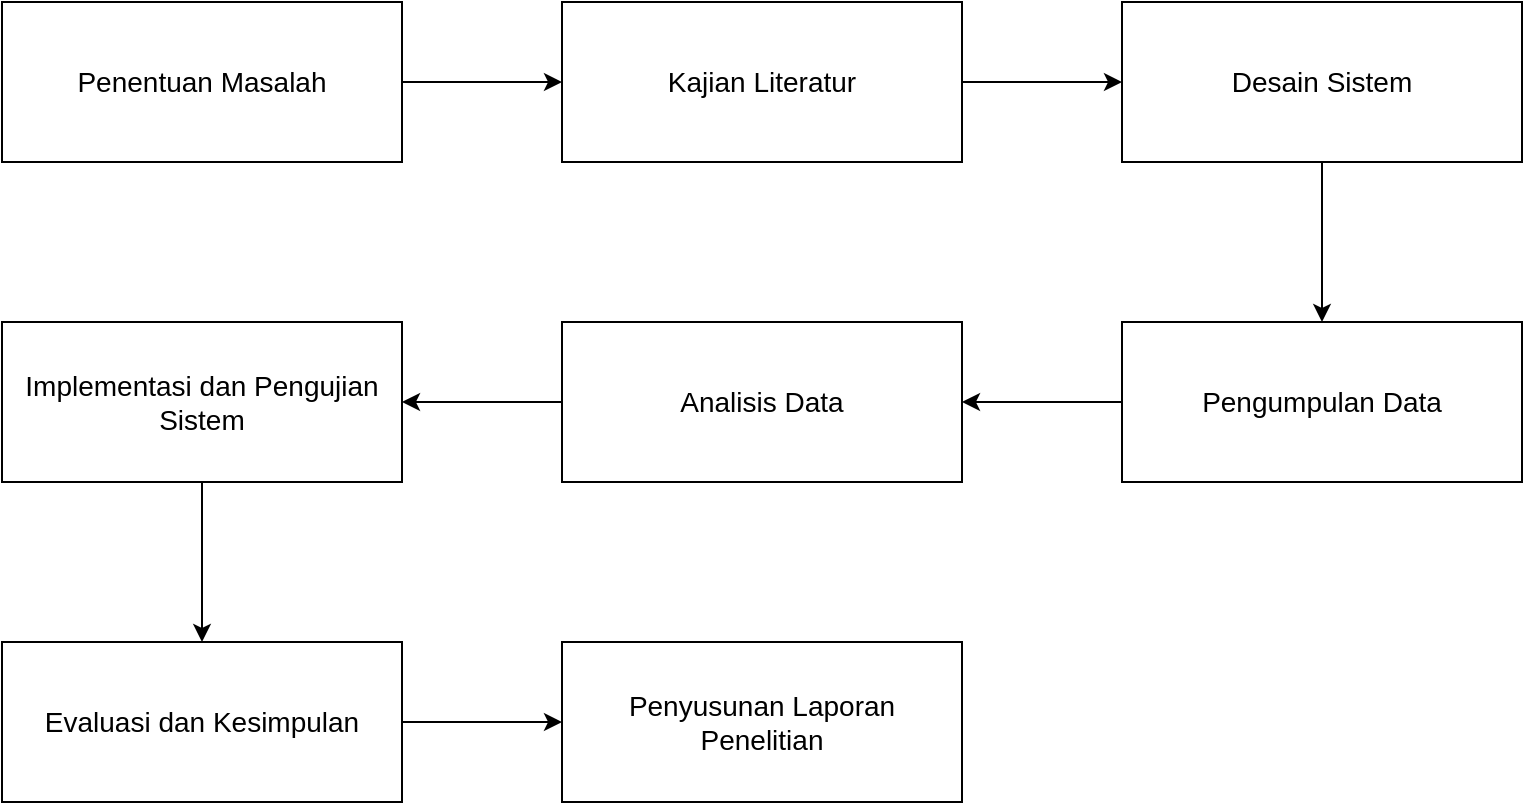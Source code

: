 <mxfile version="21.3.2" type="github" pages="2">
  <diagram name="Page-1" id="cUPxDQDcQTnUeFYrYolD">
    <mxGraphModel dx="1050" dy="483" grid="0" gridSize="10" guides="1" tooltips="1" connect="1" arrows="1" fold="1" page="1" pageScale="1" pageWidth="850" pageHeight="1100" math="0" shadow="0">
      <root>
        <mxCell id="0" />
        <mxCell id="1" parent="0" />
        <mxCell id="fViebsRX7NttPehX8GBR-9" style="edgeStyle=orthogonalEdgeStyle;rounded=0;orthogonalLoop=1;jettySize=auto;html=1;entryX=0;entryY=0.5;entryDx=0;entryDy=0;" parent="1" source="fViebsRX7NttPehX8GBR-1" target="fViebsRX7NttPehX8GBR-2" edge="1">
          <mxGeometry relative="1" as="geometry" />
        </mxCell>
        <mxCell id="fViebsRX7NttPehX8GBR-1" value="&lt;font style=&quot;font-size: 14px;&quot;&gt;Penentuan Masalah&lt;/font&gt;" style="rounded=0;whiteSpace=wrap;html=1;" parent="1" vertex="1">
          <mxGeometry x="40" y="40" width="200" height="80" as="geometry" />
        </mxCell>
        <mxCell id="fViebsRX7NttPehX8GBR-10" style="edgeStyle=orthogonalEdgeStyle;rounded=0;orthogonalLoop=1;jettySize=auto;html=1;" parent="1" source="fViebsRX7NttPehX8GBR-2" target="fViebsRX7NttPehX8GBR-3" edge="1">
          <mxGeometry relative="1" as="geometry" />
        </mxCell>
        <mxCell id="fViebsRX7NttPehX8GBR-2" value="&lt;span style=&quot;font-size: 14px;&quot;&gt;Kajian Literatur&lt;/span&gt;" style="rounded=0;whiteSpace=wrap;html=1;" parent="1" vertex="1">
          <mxGeometry x="320" y="40" width="200" height="80" as="geometry" />
        </mxCell>
        <mxCell id="fViebsRX7NttPehX8GBR-11" style="edgeStyle=orthogonalEdgeStyle;rounded=0;orthogonalLoop=1;jettySize=auto;html=1;entryX=0.5;entryY=0;entryDx=0;entryDy=0;" parent="1" source="fViebsRX7NttPehX8GBR-3" target="fViebsRX7NttPehX8GBR-4" edge="1">
          <mxGeometry relative="1" as="geometry">
            <Array as="points">
              <mxPoint x="700" y="190" />
              <mxPoint x="700" y="190" />
            </Array>
          </mxGeometry>
        </mxCell>
        <mxCell id="fViebsRX7NttPehX8GBR-3" value="&lt;span style=&quot;font-size: 14px;&quot;&gt;Desain Sistem&lt;br&gt;&lt;/span&gt;" style="rounded=0;whiteSpace=wrap;html=1;" parent="1" vertex="1">
          <mxGeometry x="600" y="40" width="200" height="80" as="geometry" />
        </mxCell>
        <mxCell id="fViebsRX7NttPehX8GBR-12" style="edgeStyle=orthogonalEdgeStyle;rounded=0;orthogonalLoop=1;jettySize=auto;html=1;" parent="1" source="fViebsRX7NttPehX8GBR-4" target="fViebsRX7NttPehX8GBR-6" edge="1">
          <mxGeometry relative="1" as="geometry" />
        </mxCell>
        <mxCell id="fViebsRX7NttPehX8GBR-4" value="&lt;span style=&quot;font-size: 14px;&quot;&gt;Pengumpulan Data&lt;br&gt;&lt;/span&gt;" style="rounded=0;whiteSpace=wrap;html=1;" parent="1" vertex="1">
          <mxGeometry x="600" y="200" width="200" height="80" as="geometry" />
        </mxCell>
        <mxCell id="fViebsRX7NttPehX8GBR-14" style="edgeStyle=orthogonalEdgeStyle;rounded=0;orthogonalLoop=1;jettySize=auto;html=1;" parent="1" source="fViebsRX7NttPehX8GBR-5" target="fViebsRX7NttPehX8GBR-7" edge="1">
          <mxGeometry relative="1" as="geometry" />
        </mxCell>
        <mxCell id="fViebsRX7NttPehX8GBR-5" value="&lt;span style=&quot;font-size: 14px;&quot;&gt;Implementasi dan Pengujian Sistem&lt;br&gt;&lt;/span&gt;" style="rounded=0;whiteSpace=wrap;html=1;" parent="1" vertex="1">
          <mxGeometry x="40" y="200" width="200" height="80" as="geometry" />
        </mxCell>
        <mxCell id="fViebsRX7NttPehX8GBR-13" style="edgeStyle=orthogonalEdgeStyle;rounded=0;orthogonalLoop=1;jettySize=auto;html=1;entryX=1;entryY=0.5;entryDx=0;entryDy=0;" parent="1" source="fViebsRX7NttPehX8GBR-6" target="fViebsRX7NttPehX8GBR-5" edge="1">
          <mxGeometry relative="1" as="geometry" />
        </mxCell>
        <mxCell id="fViebsRX7NttPehX8GBR-6" value="&lt;span style=&quot;font-size: 14px;&quot;&gt;Analisis Data&lt;br&gt;&lt;/span&gt;" style="rounded=0;whiteSpace=wrap;html=1;" parent="1" vertex="1">
          <mxGeometry x="320" y="200" width="200" height="80" as="geometry" />
        </mxCell>
        <mxCell id="fViebsRX7NttPehX8GBR-15" style="edgeStyle=orthogonalEdgeStyle;rounded=0;orthogonalLoop=1;jettySize=auto;html=1;" parent="1" source="fViebsRX7NttPehX8GBR-7" target="fViebsRX7NttPehX8GBR-8" edge="1">
          <mxGeometry relative="1" as="geometry" />
        </mxCell>
        <mxCell id="fViebsRX7NttPehX8GBR-7" value="&lt;span style=&quot;font-size: 14px;&quot;&gt;Evaluasi dan Kesimpulan&lt;br&gt;&lt;/span&gt;" style="rounded=0;whiteSpace=wrap;html=1;" parent="1" vertex="1">
          <mxGeometry x="40" y="360" width="200" height="80" as="geometry" />
        </mxCell>
        <mxCell id="fViebsRX7NttPehX8GBR-8" value="&lt;span style=&quot;font-size: 14px;&quot;&gt;Penyusunan Laporan Penelitian&lt;br&gt;&lt;/span&gt;" style="rounded=0;whiteSpace=wrap;html=1;" parent="1" vertex="1">
          <mxGeometry x="320" y="360" width="200" height="80" as="geometry" />
        </mxCell>
      </root>
    </mxGraphModel>
  </diagram>
  <diagram id="xkCDosCuU8xx3rHPw5GR" name="Page-2">
    <mxGraphModel dx="1400" dy="644" grid="0" gridSize="10" guides="1" tooltips="1" connect="1" arrows="1" fold="1" page="1" pageScale="1" pageWidth="850" pageHeight="1100" math="0" shadow="0">
      <root>
        <mxCell id="0" />
        <mxCell id="1" parent="0" />
        <mxCell id="BiKSMXwNEzezgureyhDh-1" value="5" style="rounded=0;whiteSpace=wrap;html=1;fontSize=14;fontStyle=1" vertex="1" parent="1">
          <mxGeometry x="360" y="270" width="80" height="80" as="geometry" />
        </mxCell>
        <mxCell id="BiKSMXwNEzezgureyhDh-2" value="6" style="rounded=0;whiteSpace=wrap;html=1;fontSize=14;fontStyle=1" vertex="1" parent="1">
          <mxGeometry x="360" y="140" width="80" height="80" as="geometry" />
        </mxCell>
        <mxCell id="BiKSMXwNEzezgureyhDh-3" value="3" style="rounded=0;whiteSpace=wrap;html=1;fontSize=14;fontStyle=1" vertex="1" parent="1">
          <mxGeometry x="360" y="470" width="80" height="80" as="geometry" />
        </mxCell>
        <mxCell id="BiKSMXwNEzezgureyhDh-4" value="4" style="rounded=0;whiteSpace=wrap;html=1;fontSize=14;fontStyle=1" vertex="1" parent="1">
          <mxGeometry x="360" y="370" width="80" height="80" as="geometry" />
        </mxCell>
        <mxCell id="BiKSMXwNEzezgureyhDh-5" value="1" style="rounded=0;whiteSpace=wrap;html=1;fontSize=14;fontStyle=1" vertex="1" parent="1">
          <mxGeometry x="360" y="680" width="80" height="80" as="geometry" />
        </mxCell>
        <mxCell id="BiKSMXwNEzezgureyhDh-6" value="2" style="rounded=0;whiteSpace=wrap;html=1;fontSize=14;fontStyle=1" vertex="1" parent="1">
          <mxGeometry x="360" y="580" width="80" height="80" as="geometry" />
        </mxCell>
        <mxCell id="BiKSMXwNEzezgureyhDh-7" value="7" style="rounded=0;whiteSpace=wrap;html=1;fontSize=14;fontStyle=1" vertex="1" parent="1">
          <mxGeometry x="360" y="40" width="80" height="80" as="geometry" />
        </mxCell>
        <mxCell id="BiKSMXwNEzezgureyhDh-8" value="" style="endArrow=none;html=1;rounded=0;entryX=0.5;entryY=1;entryDx=0;entryDy=0;exitX=0.5;exitY=0;exitDx=0;exitDy=0;" edge="1" parent="1" source="BiKSMXwNEzezgureyhDh-2" target="BiKSMXwNEzezgureyhDh-7">
          <mxGeometry width="50" height="50" relative="1" as="geometry">
            <mxPoint x="380" y="320" as="sourcePoint" />
            <mxPoint x="430" y="270" as="targetPoint" />
          </mxGeometry>
        </mxCell>
        <mxCell id="BiKSMXwNEzezgureyhDh-9" value="" style="endArrow=none;html=1;rounded=0;entryX=0.5;entryY=1;entryDx=0;entryDy=0;exitX=0.5;exitY=0;exitDx=0;exitDy=0;" edge="1" parent="1" source="BiKSMXwNEzezgureyhDh-1" target="BiKSMXwNEzezgureyhDh-2">
          <mxGeometry width="50" height="50" relative="1" as="geometry">
            <mxPoint x="410" y="170" as="sourcePoint" />
            <mxPoint x="410" y="130" as="targetPoint" />
          </mxGeometry>
        </mxCell>
        <mxCell id="BiKSMXwNEzezgureyhDh-10" value="" style="endArrow=none;html=1;rounded=0;exitX=0.5;exitY=1;exitDx=0;exitDy=0;" edge="1" parent="1" source="BiKSMXwNEzezgureyhDh-1" target="BiKSMXwNEzezgureyhDh-4">
          <mxGeometry width="50" height="50" relative="1" as="geometry">
            <mxPoint x="410" y="300" as="sourcePoint" />
            <mxPoint x="410" y="260" as="targetPoint" />
          </mxGeometry>
        </mxCell>
        <mxCell id="BiKSMXwNEzezgureyhDh-11" value="" style="endArrow=none;html=1;rounded=0;exitX=0.5;exitY=0;exitDx=0;exitDy=0;entryX=0.5;entryY=1;entryDx=0;entryDy=0;" edge="1" parent="1" source="BiKSMXwNEzezgureyhDh-3" target="BiKSMXwNEzezgureyhDh-4">
          <mxGeometry width="50" height="50" relative="1" as="geometry">
            <mxPoint x="410" y="360" as="sourcePoint" />
            <mxPoint x="410" y="380" as="targetPoint" />
          </mxGeometry>
        </mxCell>
        <mxCell id="BiKSMXwNEzezgureyhDh-12" value="" style="endArrow=none;html=1;rounded=0;exitX=0.5;exitY=1;exitDx=0;exitDy=0;entryX=0.5;entryY=0;entryDx=0;entryDy=0;" edge="1" parent="1" source="BiKSMXwNEzezgureyhDh-3" target="BiKSMXwNEzezgureyhDh-6">
          <mxGeometry width="50" height="50" relative="1" as="geometry">
            <mxPoint x="410" y="470" as="sourcePoint" />
            <mxPoint x="410" y="450" as="targetPoint" />
          </mxGeometry>
        </mxCell>
        <mxCell id="BiKSMXwNEzezgureyhDh-13" value="" style="endArrow=none;html=1;rounded=0;exitX=0.5;exitY=1;exitDx=0;exitDy=0;entryX=0.5;entryY=0;entryDx=0;entryDy=0;" edge="1" parent="1" source="BiKSMXwNEzezgureyhDh-6" target="BiKSMXwNEzezgureyhDh-5">
          <mxGeometry width="50" height="50" relative="1" as="geometry">
            <mxPoint x="410" y="550" as="sourcePoint" />
            <mxPoint x="410" y="650" as="targetPoint" />
          </mxGeometry>
        </mxCell>
        <mxCell id="BiKSMXwNEzezgureyhDh-14" value="" style="rounded=1;whiteSpace=wrap;html=1;labelBackgroundColor=none;fillColor=none;" vertex="1" parent="1">
          <mxGeometry x="340" y="30" width="120" height="210" as="geometry" />
        </mxCell>
        <mxCell id="BiKSMXwNEzezgureyhDh-15" value="" style="rounded=1;whiteSpace=wrap;html=1;labelBackgroundColor=none;fillColor=none;" vertex="1" parent="1">
          <mxGeometry x="340" y="260" width="120" height="300" as="geometry" />
        </mxCell>
        <mxCell id="BiKSMXwNEzezgureyhDh-16" value="" style="rounded=1;whiteSpace=wrap;html=1;labelBackgroundColor=none;fillColor=none;" vertex="1" parent="1">
          <mxGeometry x="340" y="570" width="120" height="200" as="geometry" />
        </mxCell>
        <mxCell id="BiKSMXwNEzezgureyhDh-17" value="" style="endArrow=classic;html=1;rounded=0;exitX=1;exitY=0.5;exitDx=0;exitDy=0;" edge="1" parent="1" source="BiKSMXwNEzezgureyhDh-14">
          <mxGeometry width="50" height="50" relative="1" as="geometry">
            <mxPoint x="350" y="340" as="sourcePoint" />
            <mxPoint x="570" y="135" as="targetPoint" />
          </mxGeometry>
        </mxCell>
        <mxCell id="BiKSMXwNEzezgureyhDh-18" value="" style="endArrow=classic;html=1;rounded=0;exitX=1;exitY=0.5;exitDx=0;exitDy=0;" edge="1" parent="1" source="BiKSMXwNEzezgureyhDh-15">
          <mxGeometry width="50" height="50" relative="1" as="geometry">
            <mxPoint x="470" y="145" as="sourcePoint" />
            <mxPoint x="570" y="410" as="targetPoint" />
          </mxGeometry>
        </mxCell>
        <mxCell id="BiKSMXwNEzezgureyhDh-19" value="" style="endArrow=classic;html=1;rounded=0;exitX=1;exitY=0.5;exitDx=0;exitDy=0;" edge="1" parent="1" source="BiKSMXwNEzezgureyhDh-16">
          <mxGeometry width="50" height="50" relative="1" as="geometry">
            <mxPoint x="470" y="420" as="sourcePoint" />
            <mxPoint x="570" y="670" as="targetPoint" />
          </mxGeometry>
        </mxCell>
        <mxCell id="BiKSMXwNEzezgureyhDh-20" value="Melebihi tingkat kinerja yang diterima" style="rounded=0;whiteSpace=wrap;html=1;" vertex="1" parent="1">
          <mxGeometry x="180" y="100" width="140" height="90" as="geometry" />
        </mxCell>
        <mxCell id="BiKSMXwNEzezgureyhDh-21" value="Memenuhi tingkat kinerja yang diterima" style="rounded=0;whiteSpace=wrap;html=1;" vertex="1" parent="1">
          <mxGeometry x="180" y="360" width="140" height="90" as="geometry" />
        </mxCell>
        <mxCell id="BiKSMXwNEzezgureyhDh-22" value="Tidak memenuhi tingkat kinerja yang diterima" style="rounded=0;whiteSpace=wrap;html=1;" vertex="1" parent="1">
          <mxGeometry x="180" y="625" width="140" height="90" as="geometry" />
        </mxCell>
        <mxCell id="BiKSMXwNEzezgureyhDh-23" value="Kurang peduli terhadap semua kebiakan organisasi dan tidak disiplin akan prosedural" style="rounded=0;whiteSpace=wrap;html=1;" vertex="1" parent="1">
          <mxGeometry x="580" y="625" width="240" height="90" as="geometry" />
        </mxCell>
        <mxCell id="BiKSMXwNEzezgureyhDh-24" value="Memenuhi dan taat akan semua kebijakan dan prosedural organisasi" style="rounded=0;whiteSpace=wrap;html=1;" vertex="1" parent="1">
          <mxGeometry x="580" y="360" width="240" height="90" as="geometry" />
        </mxCell>
        <mxCell id="BiKSMXwNEzezgureyhDh-25" value="Selalu menjadi panutan dalam organisasi, mentaati seluruh kebijakan dan prosedural dan selalu bersikap bijaksana dalam mengambil keputusan dan siap menanggung kesalahan yang dibuat" style="rounded=0;whiteSpace=wrap;html=1;" vertex="1" parent="1">
          <mxGeometry x="580" y="90" width="240" height="90" as="geometry" />
        </mxCell>
        <mxCell id="BiKSMXwNEzezgureyhDh-26" value="" style="rounded=0;whiteSpace=wrap;html=1;fillColor=none;" vertex="1" parent="1">
          <mxGeometry x="162" y="12" width="677" height="781" as="geometry" />
        </mxCell>
      </root>
    </mxGraphModel>
  </diagram>
</mxfile>
